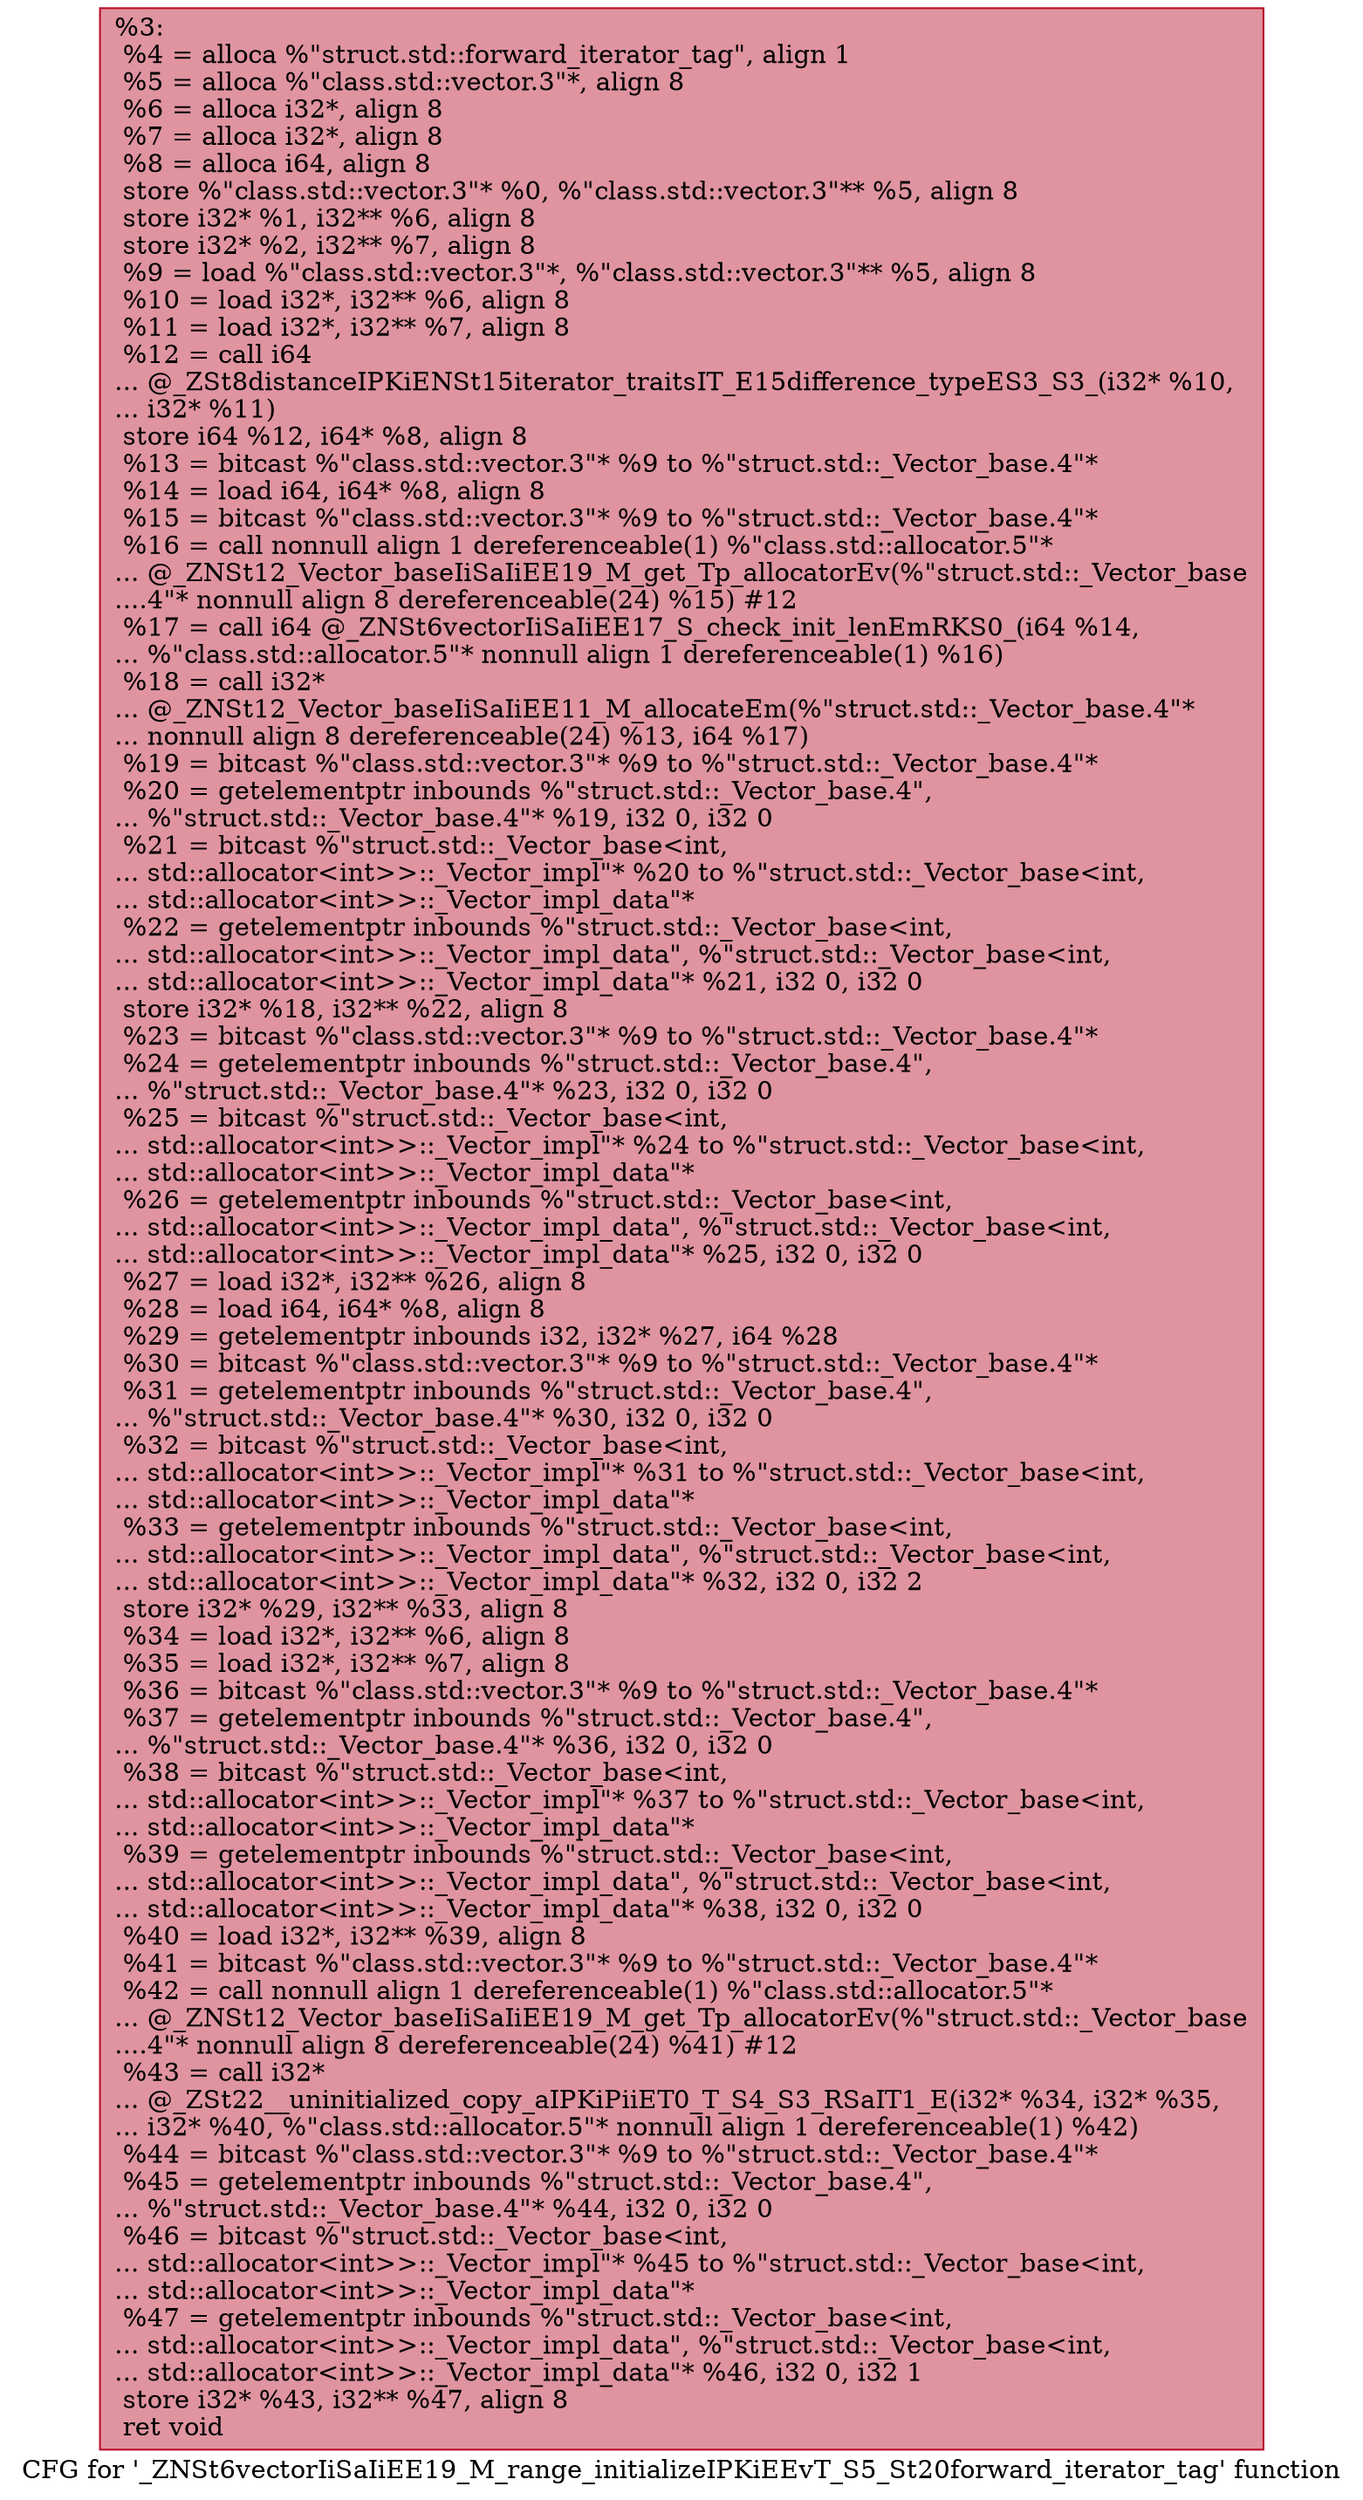 digraph "CFG for '_ZNSt6vectorIiSaIiEE19_M_range_initializeIPKiEEvT_S5_St20forward_iterator_tag' function" {
	label="CFG for '_ZNSt6vectorIiSaIiEE19_M_range_initializeIPKiEEvT_S5_St20forward_iterator_tag' function";

	Node0x5604d289b020 [shape=record,color="#b70d28ff", style=filled, fillcolor="#b70d2870",label="{%3:\l  %4 = alloca %\"struct.std::forward_iterator_tag\", align 1\l  %5 = alloca %\"class.std::vector.3\"*, align 8\l  %6 = alloca i32*, align 8\l  %7 = alloca i32*, align 8\l  %8 = alloca i64, align 8\l  store %\"class.std::vector.3\"* %0, %\"class.std::vector.3\"** %5, align 8\l  store i32* %1, i32** %6, align 8\l  store i32* %2, i32** %7, align 8\l  %9 = load %\"class.std::vector.3\"*, %\"class.std::vector.3\"** %5, align 8\l  %10 = load i32*, i32** %6, align 8\l  %11 = load i32*, i32** %7, align 8\l  %12 = call i64\l... @_ZSt8distanceIPKiENSt15iterator_traitsIT_E15difference_typeES3_S3_(i32* %10,\l... i32* %11)\l  store i64 %12, i64* %8, align 8\l  %13 = bitcast %\"class.std::vector.3\"* %9 to %\"struct.std::_Vector_base.4\"*\l  %14 = load i64, i64* %8, align 8\l  %15 = bitcast %\"class.std::vector.3\"* %9 to %\"struct.std::_Vector_base.4\"*\l  %16 = call nonnull align 1 dereferenceable(1) %\"class.std::allocator.5\"*\l... @_ZNSt12_Vector_baseIiSaIiEE19_M_get_Tp_allocatorEv(%\"struct.std::_Vector_base\l....4\"* nonnull align 8 dereferenceable(24) %15) #12\l  %17 = call i64 @_ZNSt6vectorIiSaIiEE17_S_check_init_lenEmRKS0_(i64 %14,\l... %\"class.std::allocator.5\"* nonnull align 1 dereferenceable(1) %16)\l  %18 = call i32*\l... @_ZNSt12_Vector_baseIiSaIiEE11_M_allocateEm(%\"struct.std::_Vector_base.4\"*\l... nonnull align 8 dereferenceable(24) %13, i64 %17)\l  %19 = bitcast %\"class.std::vector.3\"* %9 to %\"struct.std::_Vector_base.4\"*\l  %20 = getelementptr inbounds %\"struct.std::_Vector_base.4\",\l... %\"struct.std::_Vector_base.4\"* %19, i32 0, i32 0\l  %21 = bitcast %\"struct.std::_Vector_base\<int,\l... std::allocator\<int\>\>::_Vector_impl\"* %20 to %\"struct.std::_Vector_base\<int,\l... std::allocator\<int\>\>::_Vector_impl_data\"*\l  %22 = getelementptr inbounds %\"struct.std::_Vector_base\<int,\l... std::allocator\<int\>\>::_Vector_impl_data\", %\"struct.std::_Vector_base\<int,\l... std::allocator\<int\>\>::_Vector_impl_data\"* %21, i32 0, i32 0\l  store i32* %18, i32** %22, align 8\l  %23 = bitcast %\"class.std::vector.3\"* %9 to %\"struct.std::_Vector_base.4\"*\l  %24 = getelementptr inbounds %\"struct.std::_Vector_base.4\",\l... %\"struct.std::_Vector_base.4\"* %23, i32 0, i32 0\l  %25 = bitcast %\"struct.std::_Vector_base\<int,\l... std::allocator\<int\>\>::_Vector_impl\"* %24 to %\"struct.std::_Vector_base\<int,\l... std::allocator\<int\>\>::_Vector_impl_data\"*\l  %26 = getelementptr inbounds %\"struct.std::_Vector_base\<int,\l... std::allocator\<int\>\>::_Vector_impl_data\", %\"struct.std::_Vector_base\<int,\l... std::allocator\<int\>\>::_Vector_impl_data\"* %25, i32 0, i32 0\l  %27 = load i32*, i32** %26, align 8\l  %28 = load i64, i64* %8, align 8\l  %29 = getelementptr inbounds i32, i32* %27, i64 %28\l  %30 = bitcast %\"class.std::vector.3\"* %9 to %\"struct.std::_Vector_base.4\"*\l  %31 = getelementptr inbounds %\"struct.std::_Vector_base.4\",\l... %\"struct.std::_Vector_base.4\"* %30, i32 0, i32 0\l  %32 = bitcast %\"struct.std::_Vector_base\<int,\l... std::allocator\<int\>\>::_Vector_impl\"* %31 to %\"struct.std::_Vector_base\<int,\l... std::allocator\<int\>\>::_Vector_impl_data\"*\l  %33 = getelementptr inbounds %\"struct.std::_Vector_base\<int,\l... std::allocator\<int\>\>::_Vector_impl_data\", %\"struct.std::_Vector_base\<int,\l... std::allocator\<int\>\>::_Vector_impl_data\"* %32, i32 0, i32 2\l  store i32* %29, i32** %33, align 8\l  %34 = load i32*, i32** %6, align 8\l  %35 = load i32*, i32** %7, align 8\l  %36 = bitcast %\"class.std::vector.3\"* %9 to %\"struct.std::_Vector_base.4\"*\l  %37 = getelementptr inbounds %\"struct.std::_Vector_base.4\",\l... %\"struct.std::_Vector_base.4\"* %36, i32 0, i32 0\l  %38 = bitcast %\"struct.std::_Vector_base\<int,\l... std::allocator\<int\>\>::_Vector_impl\"* %37 to %\"struct.std::_Vector_base\<int,\l... std::allocator\<int\>\>::_Vector_impl_data\"*\l  %39 = getelementptr inbounds %\"struct.std::_Vector_base\<int,\l... std::allocator\<int\>\>::_Vector_impl_data\", %\"struct.std::_Vector_base\<int,\l... std::allocator\<int\>\>::_Vector_impl_data\"* %38, i32 0, i32 0\l  %40 = load i32*, i32** %39, align 8\l  %41 = bitcast %\"class.std::vector.3\"* %9 to %\"struct.std::_Vector_base.4\"*\l  %42 = call nonnull align 1 dereferenceable(1) %\"class.std::allocator.5\"*\l... @_ZNSt12_Vector_baseIiSaIiEE19_M_get_Tp_allocatorEv(%\"struct.std::_Vector_base\l....4\"* nonnull align 8 dereferenceable(24) %41) #12\l  %43 = call i32*\l... @_ZSt22__uninitialized_copy_aIPKiPiiET0_T_S4_S3_RSaIT1_E(i32* %34, i32* %35,\l... i32* %40, %\"class.std::allocator.5\"* nonnull align 1 dereferenceable(1) %42)\l  %44 = bitcast %\"class.std::vector.3\"* %9 to %\"struct.std::_Vector_base.4\"*\l  %45 = getelementptr inbounds %\"struct.std::_Vector_base.4\",\l... %\"struct.std::_Vector_base.4\"* %44, i32 0, i32 0\l  %46 = bitcast %\"struct.std::_Vector_base\<int,\l... std::allocator\<int\>\>::_Vector_impl\"* %45 to %\"struct.std::_Vector_base\<int,\l... std::allocator\<int\>\>::_Vector_impl_data\"*\l  %47 = getelementptr inbounds %\"struct.std::_Vector_base\<int,\l... std::allocator\<int\>\>::_Vector_impl_data\", %\"struct.std::_Vector_base\<int,\l... std::allocator\<int\>\>::_Vector_impl_data\"* %46, i32 0, i32 1\l  store i32* %43, i32** %47, align 8\l  ret void\l}"];
}

